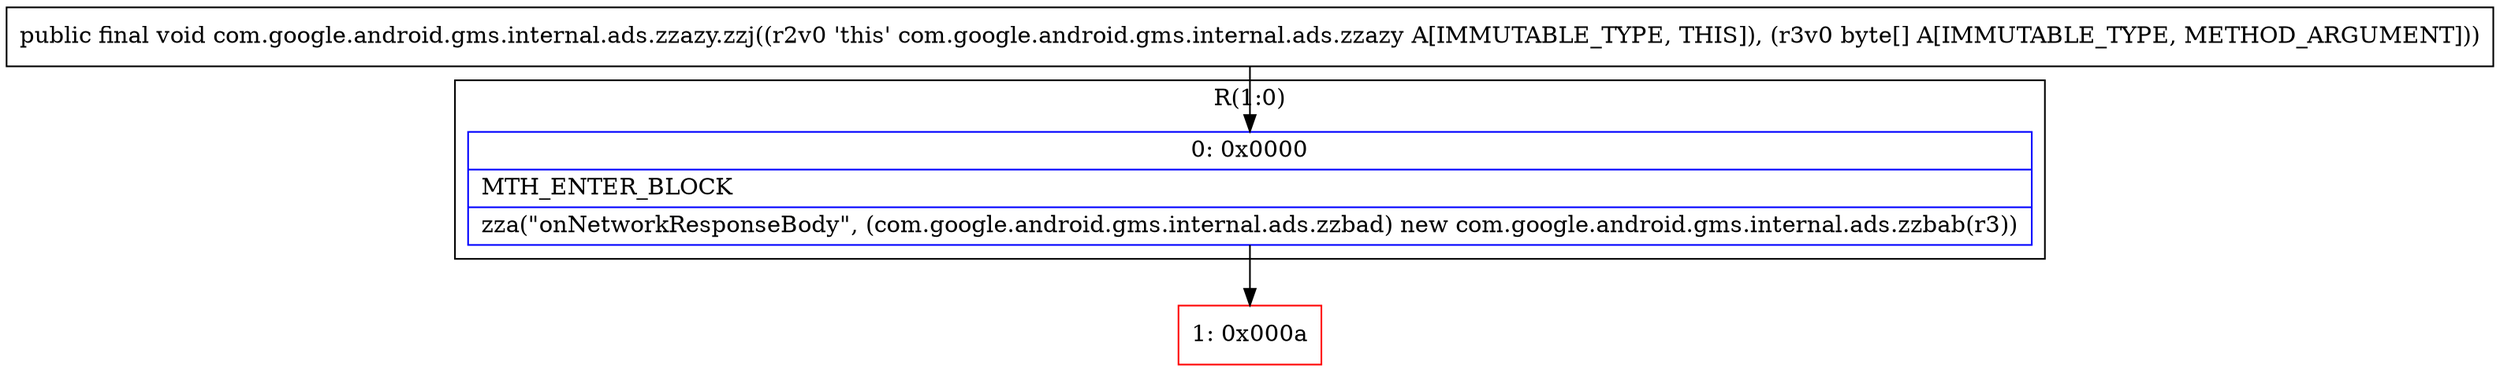 digraph "CFG forcom.google.android.gms.internal.ads.zzazy.zzj([B)V" {
subgraph cluster_Region_479307579 {
label = "R(1:0)";
node [shape=record,color=blue];
Node_0 [shape=record,label="{0\:\ 0x0000|MTH_ENTER_BLOCK\l|zza(\"onNetworkResponseBody\", (com.google.android.gms.internal.ads.zzbad) new com.google.android.gms.internal.ads.zzbab(r3))\l}"];
}
Node_1 [shape=record,color=red,label="{1\:\ 0x000a}"];
MethodNode[shape=record,label="{public final void com.google.android.gms.internal.ads.zzazy.zzj((r2v0 'this' com.google.android.gms.internal.ads.zzazy A[IMMUTABLE_TYPE, THIS]), (r3v0 byte[] A[IMMUTABLE_TYPE, METHOD_ARGUMENT])) }"];
MethodNode -> Node_0;
Node_0 -> Node_1;
}

